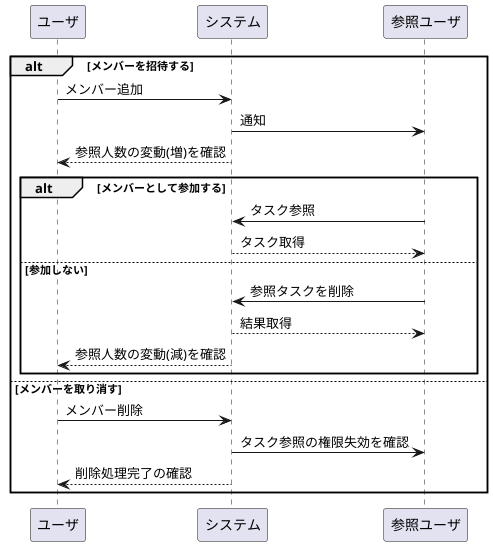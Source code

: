 @startuml

alt メンバーを招待する
  ユーザ -> システム : メンバー追加
  システム -> 参照ユーザ : 通知
  システム --> ユーザ : 参照人数の変動(増)を確認
  alt メンバーとして参加する
    参照ユーザ -> システム : タスク参照
    システム --> 参照ユーザ : タスク取得
  else 参加しない
    参照ユーザ -> システム : 参照タスクを削除
    システム --> 参照ユーザ : 結果取得
    システム --> ユーザ : 参照人数の変動(減)を確認
  end
else メンバーを取り消す
  ユーザ -> システム : メンバー削除
  システム -> 参照ユーザ : タスク参照の権限失効を確認
  システム --> ユーザ : 削除処理完了の確認
end

@enduml
